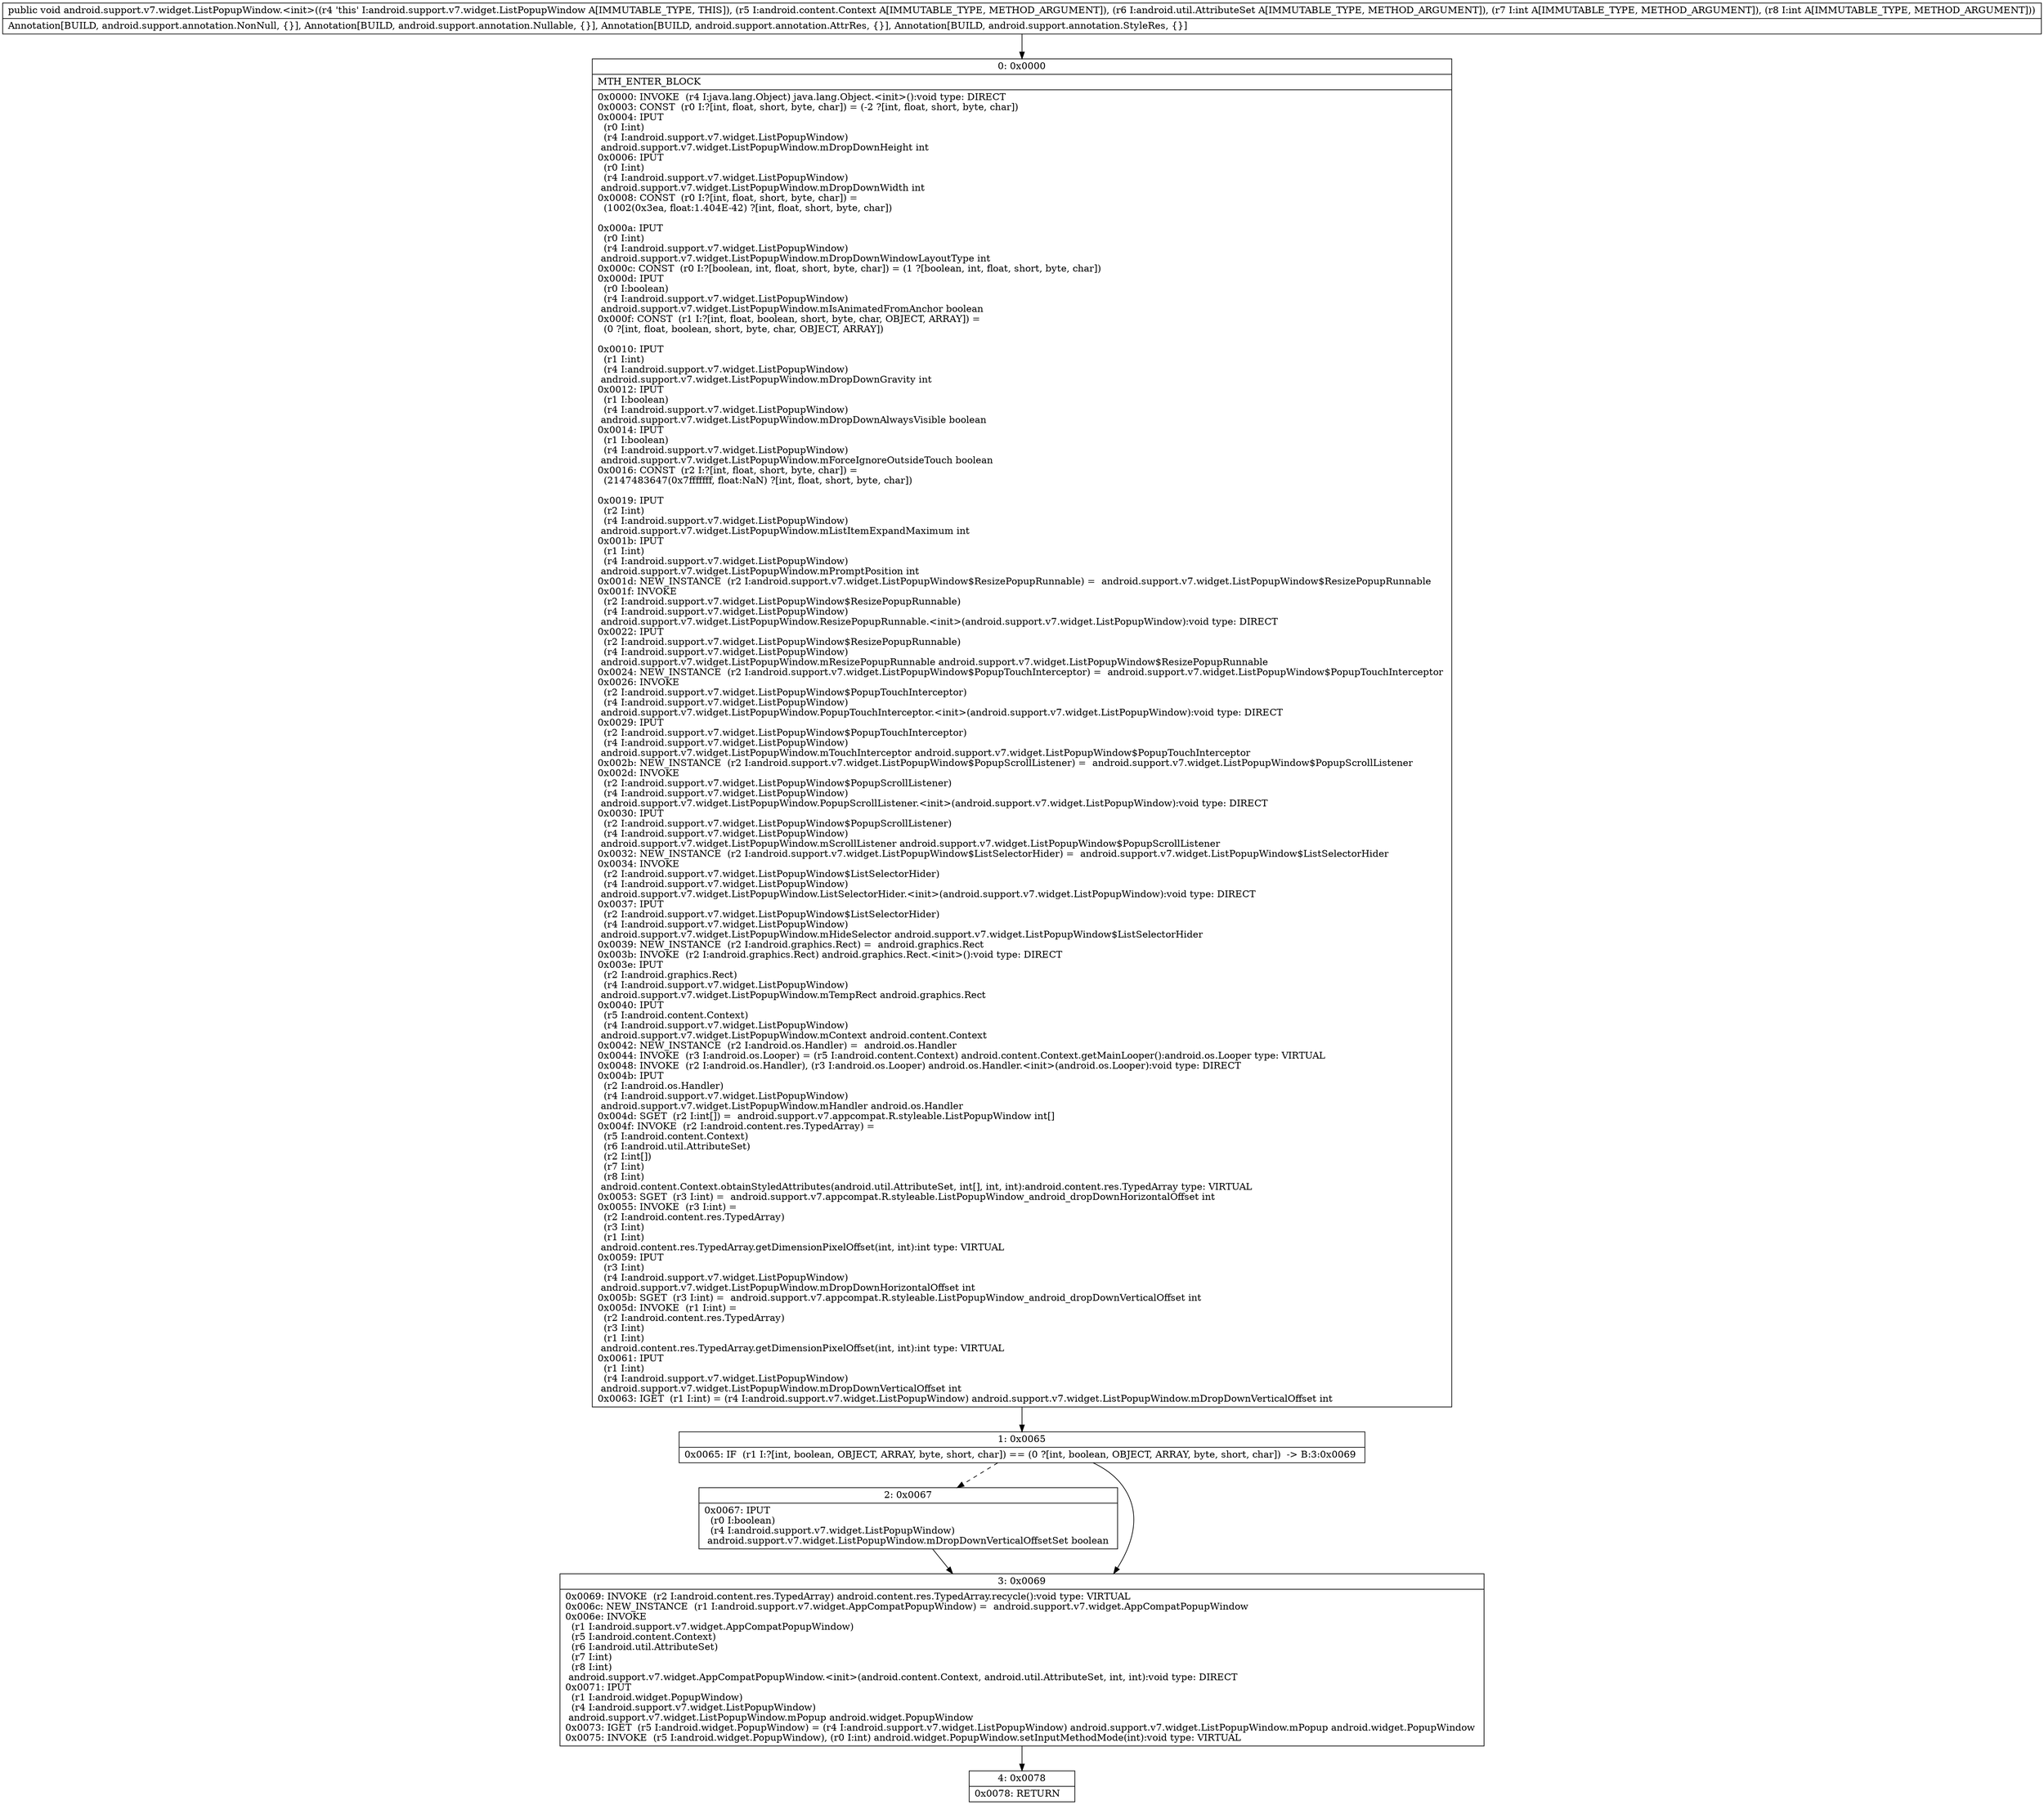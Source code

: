 digraph "CFG forandroid.support.v7.widget.ListPopupWindow.\<init\>(Landroid\/content\/Context;Landroid\/util\/AttributeSet;II)V" {
Node_0 [shape=record,label="{0\:\ 0x0000|MTH_ENTER_BLOCK\l|0x0000: INVOKE  (r4 I:java.lang.Object) java.lang.Object.\<init\>():void type: DIRECT \l0x0003: CONST  (r0 I:?[int, float, short, byte, char]) = (\-2 ?[int, float, short, byte, char]) \l0x0004: IPUT  \l  (r0 I:int)\l  (r4 I:android.support.v7.widget.ListPopupWindow)\l android.support.v7.widget.ListPopupWindow.mDropDownHeight int \l0x0006: IPUT  \l  (r0 I:int)\l  (r4 I:android.support.v7.widget.ListPopupWindow)\l android.support.v7.widget.ListPopupWindow.mDropDownWidth int \l0x0008: CONST  (r0 I:?[int, float, short, byte, char]) = \l  (1002(0x3ea, float:1.404E\-42) ?[int, float, short, byte, char])\l \l0x000a: IPUT  \l  (r0 I:int)\l  (r4 I:android.support.v7.widget.ListPopupWindow)\l android.support.v7.widget.ListPopupWindow.mDropDownWindowLayoutType int \l0x000c: CONST  (r0 I:?[boolean, int, float, short, byte, char]) = (1 ?[boolean, int, float, short, byte, char]) \l0x000d: IPUT  \l  (r0 I:boolean)\l  (r4 I:android.support.v7.widget.ListPopupWindow)\l android.support.v7.widget.ListPopupWindow.mIsAnimatedFromAnchor boolean \l0x000f: CONST  (r1 I:?[int, float, boolean, short, byte, char, OBJECT, ARRAY]) = \l  (0 ?[int, float, boolean, short, byte, char, OBJECT, ARRAY])\l \l0x0010: IPUT  \l  (r1 I:int)\l  (r4 I:android.support.v7.widget.ListPopupWindow)\l android.support.v7.widget.ListPopupWindow.mDropDownGravity int \l0x0012: IPUT  \l  (r1 I:boolean)\l  (r4 I:android.support.v7.widget.ListPopupWindow)\l android.support.v7.widget.ListPopupWindow.mDropDownAlwaysVisible boolean \l0x0014: IPUT  \l  (r1 I:boolean)\l  (r4 I:android.support.v7.widget.ListPopupWindow)\l android.support.v7.widget.ListPopupWindow.mForceIgnoreOutsideTouch boolean \l0x0016: CONST  (r2 I:?[int, float, short, byte, char]) = \l  (2147483647(0x7fffffff, float:NaN) ?[int, float, short, byte, char])\l \l0x0019: IPUT  \l  (r2 I:int)\l  (r4 I:android.support.v7.widget.ListPopupWindow)\l android.support.v7.widget.ListPopupWindow.mListItemExpandMaximum int \l0x001b: IPUT  \l  (r1 I:int)\l  (r4 I:android.support.v7.widget.ListPopupWindow)\l android.support.v7.widget.ListPopupWindow.mPromptPosition int \l0x001d: NEW_INSTANCE  (r2 I:android.support.v7.widget.ListPopupWindow$ResizePopupRunnable) =  android.support.v7.widget.ListPopupWindow$ResizePopupRunnable \l0x001f: INVOKE  \l  (r2 I:android.support.v7.widget.ListPopupWindow$ResizePopupRunnable)\l  (r4 I:android.support.v7.widget.ListPopupWindow)\l android.support.v7.widget.ListPopupWindow.ResizePopupRunnable.\<init\>(android.support.v7.widget.ListPopupWindow):void type: DIRECT \l0x0022: IPUT  \l  (r2 I:android.support.v7.widget.ListPopupWindow$ResizePopupRunnable)\l  (r4 I:android.support.v7.widget.ListPopupWindow)\l android.support.v7.widget.ListPopupWindow.mResizePopupRunnable android.support.v7.widget.ListPopupWindow$ResizePopupRunnable \l0x0024: NEW_INSTANCE  (r2 I:android.support.v7.widget.ListPopupWindow$PopupTouchInterceptor) =  android.support.v7.widget.ListPopupWindow$PopupTouchInterceptor \l0x0026: INVOKE  \l  (r2 I:android.support.v7.widget.ListPopupWindow$PopupTouchInterceptor)\l  (r4 I:android.support.v7.widget.ListPopupWindow)\l android.support.v7.widget.ListPopupWindow.PopupTouchInterceptor.\<init\>(android.support.v7.widget.ListPopupWindow):void type: DIRECT \l0x0029: IPUT  \l  (r2 I:android.support.v7.widget.ListPopupWindow$PopupTouchInterceptor)\l  (r4 I:android.support.v7.widget.ListPopupWindow)\l android.support.v7.widget.ListPopupWindow.mTouchInterceptor android.support.v7.widget.ListPopupWindow$PopupTouchInterceptor \l0x002b: NEW_INSTANCE  (r2 I:android.support.v7.widget.ListPopupWindow$PopupScrollListener) =  android.support.v7.widget.ListPopupWindow$PopupScrollListener \l0x002d: INVOKE  \l  (r2 I:android.support.v7.widget.ListPopupWindow$PopupScrollListener)\l  (r4 I:android.support.v7.widget.ListPopupWindow)\l android.support.v7.widget.ListPopupWindow.PopupScrollListener.\<init\>(android.support.v7.widget.ListPopupWindow):void type: DIRECT \l0x0030: IPUT  \l  (r2 I:android.support.v7.widget.ListPopupWindow$PopupScrollListener)\l  (r4 I:android.support.v7.widget.ListPopupWindow)\l android.support.v7.widget.ListPopupWindow.mScrollListener android.support.v7.widget.ListPopupWindow$PopupScrollListener \l0x0032: NEW_INSTANCE  (r2 I:android.support.v7.widget.ListPopupWindow$ListSelectorHider) =  android.support.v7.widget.ListPopupWindow$ListSelectorHider \l0x0034: INVOKE  \l  (r2 I:android.support.v7.widget.ListPopupWindow$ListSelectorHider)\l  (r4 I:android.support.v7.widget.ListPopupWindow)\l android.support.v7.widget.ListPopupWindow.ListSelectorHider.\<init\>(android.support.v7.widget.ListPopupWindow):void type: DIRECT \l0x0037: IPUT  \l  (r2 I:android.support.v7.widget.ListPopupWindow$ListSelectorHider)\l  (r4 I:android.support.v7.widget.ListPopupWindow)\l android.support.v7.widget.ListPopupWindow.mHideSelector android.support.v7.widget.ListPopupWindow$ListSelectorHider \l0x0039: NEW_INSTANCE  (r2 I:android.graphics.Rect) =  android.graphics.Rect \l0x003b: INVOKE  (r2 I:android.graphics.Rect) android.graphics.Rect.\<init\>():void type: DIRECT \l0x003e: IPUT  \l  (r2 I:android.graphics.Rect)\l  (r4 I:android.support.v7.widget.ListPopupWindow)\l android.support.v7.widget.ListPopupWindow.mTempRect android.graphics.Rect \l0x0040: IPUT  \l  (r5 I:android.content.Context)\l  (r4 I:android.support.v7.widget.ListPopupWindow)\l android.support.v7.widget.ListPopupWindow.mContext android.content.Context \l0x0042: NEW_INSTANCE  (r2 I:android.os.Handler) =  android.os.Handler \l0x0044: INVOKE  (r3 I:android.os.Looper) = (r5 I:android.content.Context) android.content.Context.getMainLooper():android.os.Looper type: VIRTUAL \l0x0048: INVOKE  (r2 I:android.os.Handler), (r3 I:android.os.Looper) android.os.Handler.\<init\>(android.os.Looper):void type: DIRECT \l0x004b: IPUT  \l  (r2 I:android.os.Handler)\l  (r4 I:android.support.v7.widget.ListPopupWindow)\l android.support.v7.widget.ListPopupWindow.mHandler android.os.Handler \l0x004d: SGET  (r2 I:int[]) =  android.support.v7.appcompat.R.styleable.ListPopupWindow int[] \l0x004f: INVOKE  (r2 I:android.content.res.TypedArray) = \l  (r5 I:android.content.Context)\l  (r6 I:android.util.AttributeSet)\l  (r2 I:int[])\l  (r7 I:int)\l  (r8 I:int)\l android.content.Context.obtainStyledAttributes(android.util.AttributeSet, int[], int, int):android.content.res.TypedArray type: VIRTUAL \l0x0053: SGET  (r3 I:int) =  android.support.v7.appcompat.R.styleable.ListPopupWindow_android_dropDownHorizontalOffset int \l0x0055: INVOKE  (r3 I:int) = \l  (r2 I:android.content.res.TypedArray)\l  (r3 I:int)\l  (r1 I:int)\l android.content.res.TypedArray.getDimensionPixelOffset(int, int):int type: VIRTUAL \l0x0059: IPUT  \l  (r3 I:int)\l  (r4 I:android.support.v7.widget.ListPopupWindow)\l android.support.v7.widget.ListPopupWindow.mDropDownHorizontalOffset int \l0x005b: SGET  (r3 I:int) =  android.support.v7.appcompat.R.styleable.ListPopupWindow_android_dropDownVerticalOffset int \l0x005d: INVOKE  (r1 I:int) = \l  (r2 I:android.content.res.TypedArray)\l  (r3 I:int)\l  (r1 I:int)\l android.content.res.TypedArray.getDimensionPixelOffset(int, int):int type: VIRTUAL \l0x0061: IPUT  \l  (r1 I:int)\l  (r4 I:android.support.v7.widget.ListPopupWindow)\l android.support.v7.widget.ListPopupWindow.mDropDownVerticalOffset int \l0x0063: IGET  (r1 I:int) = (r4 I:android.support.v7.widget.ListPopupWindow) android.support.v7.widget.ListPopupWindow.mDropDownVerticalOffset int \l}"];
Node_1 [shape=record,label="{1\:\ 0x0065|0x0065: IF  (r1 I:?[int, boolean, OBJECT, ARRAY, byte, short, char]) == (0 ?[int, boolean, OBJECT, ARRAY, byte, short, char])  \-\> B:3:0x0069 \l}"];
Node_2 [shape=record,label="{2\:\ 0x0067|0x0067: IPUT  \l  (r0 I:boolean)\l  (r4 I:android.support.v7.widget.ListPopupWindow)\l android.support.v7.widget.ListPopupWindow.mDropDownVerticalOffsetSet boolean \l}"];
Node_3 [shape=record,label="{3\:\ 0x0069|0x0069: INVOKE  (r2 I:android.content.res.TypedArray) android.content.res.TypedArray.recycle():void type: VIRTUAL \l0x006c: NEW_INSTANCE  (r1 I:android.support.v7.widget.AppCompatPopupWindow) =  android.support.v7.widget.AppCompatPopupWindow \l0x006e: INVOKE  \l  (r1 I:android.support.v7.widget.AppCompatPopupWindow)\l  (r5 I:android.content.Context)\l  (r6 I:android.util.AttributeSet)\l  (r7 I:int)\l  (r8 I:int)\l android.support.v7.widget.AppCompatPopupWindow.\<init\>(android.content.Context, android.util.AttributeSet, int, int):void type: DIRECT \l0x0071: IPUT  \l  (r1 I:android.widget.PopupWindow)\l  (r4 I:android.support.v7.widget.ListPopupWindow)\l android.support.v7.widget.ListPopupWindow.mPopup android.widget.PopupWindow \l0x0073: IGET  (r5 I:android.widget.PopupWindow) = (r4 I:android.support.v7.widget.ListPopupWindow) android.support.v7.widget.ListPopupWindow.mPopup android.widget.PopupWindow \l0x0075: INVOKE  (r5 I:android.widget.PopupWindow), (r0 I:int) android.widget.PopupWindow.setInputMethodMode(int):void type: VIRTUAL \l}"];
Node_4 [shape=record,label="{4\:\ 0x0078|0x0078: RETURN   \l}"];
MethodNode[shape=record,label="{public void android.support.v7.widget.ListPopupWindow.\<init\>((r4 'this' I:android.support.v7.widget.ListPopupWindow A[IMMUTABLE_TYPE, THIS]), (r5 I:android.content.Context A[IMMUTABLE_TYPE, METHOD_ARGUMENT]), (r6 I:android.util.AttributeSet A[IMMUTABLE_TYPE, METHOD_ARGUMENT]), (r7 I:int A[IMMUTABLE_TYPE, METHOD_ARGUMENT]), (r8 I:int A[IMMUTABLE_TYPE, METHOD_ARGUMENT]))  | Annotation[BUILD, android.support.annotation.NonNull, \{\}], Annotation[BUILD, android.support.annotation.Nullable, \{\}], Annotation[BUILD, android.support.annotation.AttrRes, \{\}], Annotation[BUILD, android.support.annotation.StyleRes, \{\}]\l}"];
MethodNode -> Node_0;
Node_0 -> Node_1;
Node_1 -> Node_2[style=dashed];
Node_1 -> Node_3;
Node_2 -> Node_3;
Node_3 -> Node_4;
}

